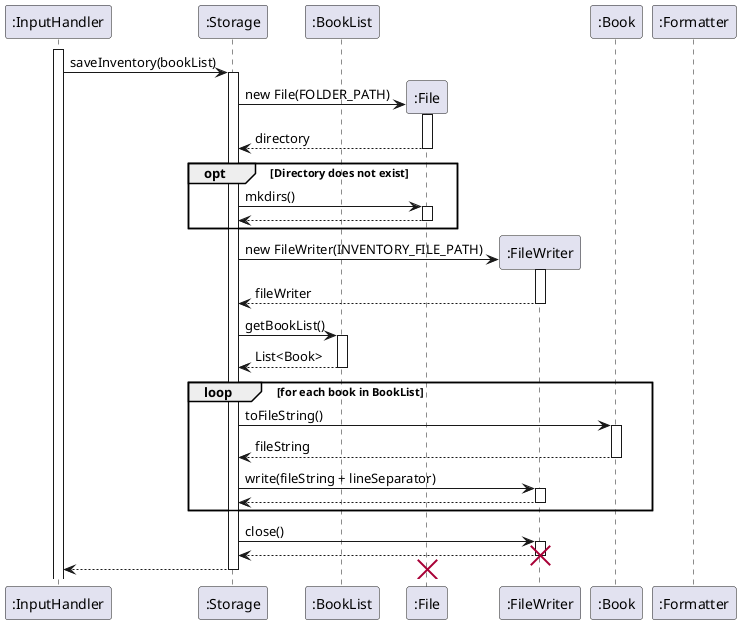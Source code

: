 @startuml

participant InputHandler as ":InputHandler"
participant Storage as ":Storage"
participant BookList as ":BookList"
participant File as ":File"
participant FileWriter as ":FileWriter"
participant Book as ":Book"
participant Formatter as ":Formatter"

activate InputHandler

InputHandler -> Storage: saveInventory(bookList)
activate Storage

' Check if directory exists
Storage -> File ** : new File(FOLDER_PATH)
activate File
File --> Storage: directory
deactivate File
opt Directory does not exist
    Storage -> File: mkdirs()
    activate File
    File --> Storage: 
    deactivate File
end

deactivate File

' Create FileWriter for INVENTORY_FILE_PATH
Storage -> FileWriter ** : new FileWriter(INVENTORY_FILE_PATH)
activate FileWriter

FileWriter --> Storage: fileWriter
deactivate FileWriter

' Retrieve list of books from BookList
Storage -> BookList: getBookList()
activate BookList
BookList --> Storage: List<Book>
deactivate BookList

' Loop through each Book and write its file string
loop for each book in BookList
    Storage -> Book: toFileString()
    activate Book
    Book --> Storage: fileString
    deactivate Book
    Storage -> FileWriter: write(fileString + lineSeparator)
    activate FileWriter
    FileWriter --> Storage:
    deactivate FileWriter
end

' Close the FileWriter
Storage -> FileWriter: close()
activate FileWriter

FileWriter --> Storage
deactivate FileWriter 

destroy FileWriter
Storage --> InputHandler 
deactivate Storage

destroy File

@enduml